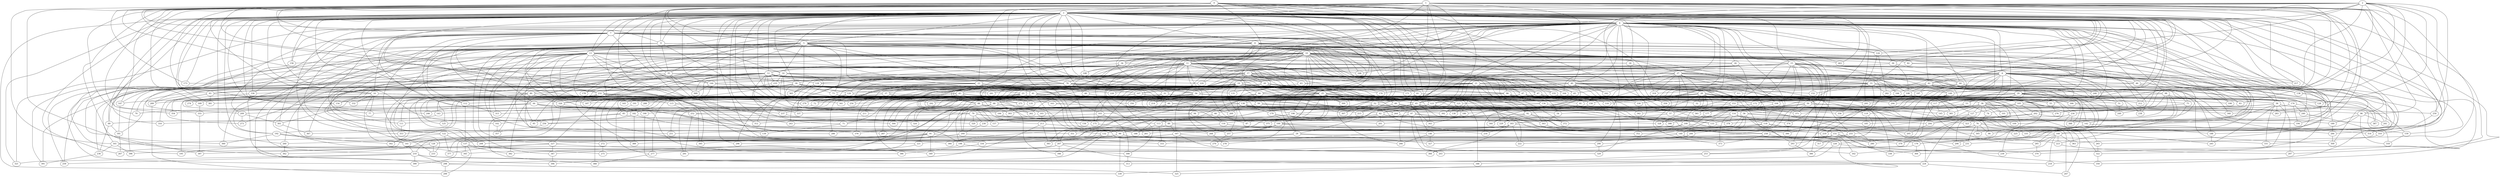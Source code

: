 strict graph "barabasi_albert_graph(400,3)" {
0;
1;
2;
3;
4;
5;
6;
7;
8;
9;
10;
11;
12;
13;
14;
15;
16;
17;
18;
19;
20;
21;
22;
23;
24;
25;
26;
27;
28;
29;
30;
31;
32;
33;
34;
35;
36;
37;
38;
39;
40;
41;
42;
43;
44;
45;
46;
47;
48;
49;
50;
51;
52;
53;
54;
55;
56;
57;
58;
59;
60;
61;
62;
63;
64;
65;
66;
67;
68;
69;
70;
71;
72;
73;
74;
75;
76;
77;
78;
79;
80;
81;
82;
83;
84;
85;
86;
87;
88;
89;
90;
91;
92;
93;
94;
95;
96;
97;
98;
99;
100;
101;
102;
103;
104;
105;
106;
107;
108;
109;
110;
111;
112;
113;
114;
115;
116;
117;
118;
119;
120;
121;
122;
123;
124;
125;
126;
127;
128;
129;
130;
131;
132;
133;
134;
135;
136;
137;
138;
139;
140;
141;
142;
143;
144;
145;
146;
147;
148;
149;
150;
151;
152;
153;
154;
155;
156;
157;
158;
159;
160;
161;
162;
163;
164;
165;
166;
167;
168;
169;
170;
171;
172;
173;
174;
175;
176;
177;
178;
179;
180;
181;
182;
183;
184;
185;
186;
187;
188;
189;
190;
191;
192;
193;
194;
195;
196;
197;
198;
199;
200;
201;
202;
203;
204;
205;
206;
207;
208;
209;
210;
211;
212;
213;
214;
215;
216;
217;
218;
219;
220;
221;
222;
223;
224;
225;
226;
227;
228;
229;
230;
231;
232;
233;
234;
235;
236;
237;
238;
239;
240;
241;
242;
243;
244;
245;
246;
247;
248;
249;
250;
251;
252;
253;
254;
255;
256;
257;
258;
259;
260;
261;
262;
263;
264;
265;
266;
267;
268;
269;
270;
271;
272;
273;
274;
275;
276;
277;
278;
279;
280;
281;
282;
283;
284;
285;
286;
287;
288;
289;
290;
291;
292;
293;
294;
295;
296;
297;
298;
299;
300;
301;
302;
303;
304;
305;
306;
307;
308;
309;
310;
311;
312;
313;
314;
315;
316;
317;
318;
319;
320;
321;
322;
323;
324;
325;
326;
327;
328;
329;
330;
331;
332;
333;
334;
335;
336;
337;
338;
339;
340;
341;
342;
343;
344;
345;
346;
347;
348;
349;
350;
351;
352;
353;
354;
355;
356;
357;
358;
359;
360;
361;
362;
363;
364;
365;
366;
367;
368;
369;
370;
371;
372;
373;
374;
375;
376;
377;
378;
379;
380;
381;
382;
383;
384;
385;
386;
387;
388;
389;
390;
391;
392;
393;
394;
395;
396;
397;
398;
399;
0 -- 384  [is_available=True, prob="0.756896324287"];
0 -- 161  [is_available=True, prob="0.73295733227"];
0 -- 197  [is_available=True, prob="0.182817078243"];
0 -- 3  [is_available=True, prob="0.2095041918"];
0 -- 4  [is_available=True, prob="0.0289943406317"];
0 -- 5  [is_available=True, prob="0.410682577076"];
0 -- 7  [is_available=True, prob="0.138591880098"];
0 -- 232  [is_available=True, prob="0.774029472765"];
0 -- 9  [is_available=True, prob="0.423199560643"];
0 -- 42  [is_available=True, prob="0.831046111208"];
0 -- 146  [is_available=True, prob="1.0"];
0 -- 14  [is_available=True, prob="1.0"];
0 -- 173  [is_available=True, prob="0.346592275897"];
0 -- 82  [is_available=True, prob="0.879529074391"];
0 -- 20  [is_available=True, prob="1.0"];
0 -- 52  [is_available=True, prob="0.371353911115"];
0 -- 319  [is_available=True, prob="0.756766428407"];
0 -- 61  [is_available=True, prob="0.562758481963"];
0 -- 286  [is_available=True, prob="0.734590918947"];
0 -- 63  [is_available=True, prob="0.442294771639"];
1 -- 258  [is_available=True, prob="0.880862930511"];
1 -- 3  [is_available=True, prob="0.2501489073"];
1 -- 388  [is_available=True, prob="1.0"];
1 -- 9  [is_available=True, prob="0.596079156576"];
1 -- 147  [is_available=True, prob="0.334329841616"];
1 -- 20  [is_available=True, prob="1.0"];
1 -- 22  [is_available=True, prob="0.294906369751"];
1 -- 23  [is_available=True, prob="0.0851284440494"];
1 -- 284  [is_available=True, prob="0.754144821539"];
1 -- 31  [is_available=True, prob="0.084430952531"];
1 -- 160  [is_available=True, prob="0.462743293185"];
1 -- 40  [is_available=True, prob="0.52578768585"];
1 -- 169  [is_available=True, prob="1.0"];
1 -- 43  [is_available=True, prob="0.328228336176"];
1 -- 45  [is_available=True, prob="0.77601208051"];
1 -- 265  [is_available=True, prob="0.945161755131"];
1 -- 360  [is_available=True, prob="0.860012721897"];
1 -- 70  [is_available=True, prob="0.736745078973"];
1 -- 209  [is_available=True, prob="0.878596947062"];
1 -- 83  [is_available=True, prob="0.565773511342"];
1 -- 212  [is_available=True, prob="0.348068371422"];
1 -- 215  [is_available=True, prob="0.725493140004"];
1 -- 217  [is_available=True, prob="0.892005434742"];
1 -- 96  [is_available=True, prob="1.0"];
1 -- 232  [is_available=True, prob="0.193759053278"];
1 -- 362  [is_available=True, prob="1.0"];
1 -- 168  [is_available=True, prob="0.930549484491"];
1 -- 376  [is_available=True, prob="0.544832243217"];
1 -- 340  [is_available=True, prob="0.308511231443"];
2 -- 32  [is_available=True, prob="0.83358885478"];
2 -- 128  [is_available=True, prob="0.0164685314842"];
2 -- 3  [is_available=True, prob="0.506173253112"];
2 -- 4  [is_available=True, prob="1.0"];
2 -- 294  [is_available=True, prob="0.908009516967"];
2 -- 105  [is_available=True, prob="1.0"];
2 -- 138  [is_available=True, prob="0.212584085593"];
2 -- 77  [is_available=True, prob="0.334487892336"];
2 -- 335  [is_available=True, prob="1.0"];
2 -- 16  [is_available=True, prob="0.146924431479"];
2 -- 344  [is_available=True, prob="0.763025827577"];
2 -- 196  [is_available=True, prob="0.867508442225"];
2 -- 250  [is_available=True, prob="0.0196287361075"];
2 -- 202  [is_available=True, prob="0.0511659031601"];
3 -- 282  [is_available=True, prob="0.881083009298"];
3 -- 4  [is_available=True, prob="0.426752670059"];
3 -- 5  [is_available=True, prob="0.834560657126"];
3 -- 6  [is_available=True, prob="0.360226595876"];
3 -- 7  [is_available=True, prob="1.0"];
3 -- 8  [is_available=True, prob="0.903167905105"];
3 -- 9  [is_available=True, prob="1.0"];
3 -- 267  [is_available=True, prob="0.624455228884"];
3 -- 12  [is_available=True, prob="1.0"];
3 -- 13  [is_available=True, prob="0.473625633544"];
3 -- 15  [is_available=True, prob="0.642881500991"];
3 -- 16  [is_available=True, prob="1.0"];
3 -- 18  [is_available=True, prob="0.778232419757"];
3 -- 148  [is_available=True, prob="1.0"];
3 -- 149  [is_available=True, prob="0.582316499741"];
3 -- 154  [is_available=True, prob="0.325765152564"];
3 -- 25  [is_available=True, prob="0.707365839564"];
3 -- 26  [is_available=True, prob="0.54978212216"];
3 -- 29  [is_available=True, prob="0.0947761735676"];
3 -- 30  [is_available=True, prob="0.36650048863"];
3 -- 260  [is_available=True, prob="1.0"];
3 -- 33  [is_available=True, prob="0.367559955126"];
3 -- 35  [is_available=True, prob="0.714742896179"];
3 -- 39  [is_available=True, prob="0.342798727958"];
3 -- 296  [is_available=True, prob="0.880453769149"];
3 -- 297  [is_available=True, prob="0.602343475794"];
3 -- 171  [is_available=True, prob="0.382461717884"];
3 -- 172  [is_available=True, prob="0.592835064479"];
3 -- 173  [is_available=True, prob="0.121440648569"];
3 -- 307  [is_available=True, prob="0.406981840532"];
3 -- 48  [is_available=True, prob="0.791492441284"];
3 -- 49  [is_available=True, prob="0.500260636216"];
3 -- 243  [is_available=True, prob="0.156484144698"];
3 -- 158  [is_available=True, prob="1.0"];
3 -- 310  [is_available=True, prob="0.923144720502"];
3 -- 250  [is_available=True, prob="0.514268663317"];
3 -- 56  [is_available=True, prob="0.914052711402"];
3 -- 186  [is_available=True, prob="0.539473185803"];
3 -- 188  [is_available=True, prob="0.884877272666"];
3 -- 61  [is_available=True, prob="0.710559116651"];
3 -- 190  [is_available=True, prob="0.604275271312"];
3 -- 192  [is_available=True, prob="0.41648829303"];
3 -- 65  [is_available=True, prob="1.0"];
3 -- 194  [is_available=True, prob="1.0"];
3 -- 395  [is_available=True, prob="0.51792466868"];
3 -- 69  [is_available=True, prob="0.964201045996"];
3 -- 339  [is_available=True, prob="1.0"];
3 -- 225  [is_available=True, prob="0.499078130544"];
3 -- 74  [is_available=True, prob="0.194515030099"];
3 -- 332  [is_available=True, prob="0.845138665701"];
3 -- 78  [is_available=True, prob="0.959593222015"];
3 -- 80  [is_available=True, prob="0.924512132171"];
3 -- 248  [is_available=True, prob="0.776100627288"];
3 -- 211  [is_available=True, prob="1.0"];
3 -- 334  [is_available=True, prob="0.278526150934"];
3 -- 217  [is_available=True, prob="0.370972350046"];
3 -- 218  [is_available=True, prob="0.626965925257"];
3 -- 93  [is_available=True, prob="0.0647829514717"];
3 -- 263  [is_available=True, prob="0.318246767248"];
3 -- 144  [is_available=True, prob="0.564316710362"];
3 -- 354  [is_available=True, prob="0.595669882458"];
3 -- 99  [is_available=True, prob="0.92042196638"];
3 -- 358  [is_available=True, prob="1.0"];
3 -- 102  [is_available=True, prob="0.416364041918"];
3 -- 321  [is_available=True, prob="0.150107575629"];
3 -- 316  [is_available=True, prob="0.572719160129"];
3 -- 359  [is_available=True, prob="0.304637247063"];
3 -- 336  [is_available=True, prob="1.0"];
3 -- 241  [is_available=True, prob="1.0"];
3 -- 115  [is_available=True, prob="0.582602942329"];
3 -- 254  [is_available=True, prob="1.0"];
3 -- 120  [is_available=True, prob="0.614613346764"];
3 -- 136  [is_available=True, prob="0.210672271295"];
3 -- 124  [is_available=True, prob="0.0453762604036"];
3 -- 381  [is_available=True, prob="0.642278843023"];
3 -- 202  [is_available=True, prob="0.443803939212"];
3 -- 341  [is_available=True, prob="1.0"];
4 -- 342  [is_available=True, prob="0.805677678486"];
4 -- 5  [is_available=True, prob="0.525357372195"];
4 -- 6  [is_available=True, prob="0.105835559632"];
4 -- 7  [is_available=True, prob="0.32811960982"];
4 -- 8  [is_available=True, prob="0.304453401732"];
4 -- 10  [is_available=True, prob="0.304972232792"];
4 -- 11  [is_available=True, prob="1.0"];
4 -- 15  [is_available=True, prob="0.206122572139"];
4 -- 22  [is_available=True, prob="0.971158319741"];
4 -- 24  [is_available=True, prob="1.0"];
4 -- 27  [is_available=True, prob="0.407009505389"];
4 -- 28  [is_available=True, prob="0.092652487329"];
4 -- 29  [is_available=True, prob="0.989914850028"];
4 -- 30  [is_available=True, prob="1.0"];
4 -- 31  [is_available=True, prob="0.395162996325"];
4 -- 34  [is_available=True, prob="0.352243804247"];
4 -- 35  [is_available=True, prob="1.0"];
4 -- 36  [is_available=True, prob="0.0422554909871"];
4 -- 40  [is_available=True, prob="0.634312841936"];
4 -- 42  [is_available=True, prob="0.698566325518"];
4 -- 263  [is_available=True, prob="1.0"];
4 -- 300  [is_available=True, prob="0.588978245068"];
4 -- 46  [is_available=True, prob="0.248680806142"];
4 -- 261  [is_available=True, prob="1.0"];
4 -- 52  [is_available=True, prob="1.0"];
4 -- 158  [is_available=True, prob="0.327155585017"];
4 -- 182  [is_available=True, prob="0.479997473613"];
4 -- 55  [is_available=True, prob="0.350448440511"];
4 -- 283  [is_available=True, prob="0.180313285912"];
4 -- 159  [is_available=True, prob="0.116882430707"];
4 -- 64  [is_available=True, prob="1.0"];
4 -- 193  [is_available=True, prob="0.441106459049"];
4 -- 66  [is_available=True, prob="1.0"];
4 -- 323  [is_available=True, prob="1.0"];
4 -- 326  [is_available=True, prob="1.0"];
4 -- 200  [is_available=True, prob="0.0138782574985"];
4 -- 330  [is_available=True, prob="0.381803717051"];
4 -- 183  [is_available=True, prob="0.350814068528"];
4 -- 76  [is_available=True, prob="0.517084079846"];
4 -- 78  [is_available=True, prob="0.518321416095"];
4 -- 214  [is_available=True, prob="0.470421869171"];
4 -- 89  [is_available=True, prob="0.429458659351"];
4 -- 353  [is_available=True, prob="0.585405069218"];
4 -- 98  [is_available=True, prob="0.831411023867"];
4 -- 379  [is_available=True, prob="1.0"];
4 -- 321  [is_available=True, prob="0.316169996605"];
4 -- 252  [is_available=True, prob="0.986522874867"];
4 -- 239  [is_available=True, prob="0.838878551637"];
4 -- 370  [is_available=True, prob="0.335659074932"];
4 -- 117  [is_available=True, prob="0.709857737392"];
4 -- 119  [is_available=True, prob="0.949711678846"];
4 -- 123  [is_available=True, prob="0.806479117259"];
4 -- 124  [is_available=True, prob="1.0"];
5 -- 256  [is_available=True, prob="0.537671661991"];
5 -- 6  [is_available=True, prob="1.0"];
5 -- 391  [is_available=True, prob="0.192889269149"];
5 -- 139  [is_available=True, prob="0.29321175969"];
5 -- 13  [is_available=True, prob="1.0"];
5 -- 14  [is_available=True, prob="0.722661567338"];
5 -- 26  [is_available=True, prob="0.589052137206"];
5 -- 285  [is_available=True, prob="1.0"];
5 -- 287  [is_available=True, prob="0.520821131449"];
5 -- 164  [is_available=True, prob="0.755832097092"];
5 -- 40  [is_available=True, prob="0.478593093484"];
5 -- 41  [is_available=True, prob="0.0339649125341"];
5 -- 170  [is_available=True, prob="0.205469895594"];
5 -- 178  [is_available=True, prob="1.0"];
5 -- 309  [is_available=True, prob="0.702260843162"];
5 -- 187  [is_available=True, prob="0.17912443634"];
5 -- 60  [is_available=True, prob="1.0"];
5 -- 195  [is_available=True, prob="0.819564180064"];
5 -- 73  [is_available=True, prob="0.576177663128"];
5 -- 141  [is_available=True, prob="1.0"];
5 -- 208  [is_available=True, prob="0.404034182616"];
5 -- 210  [is_available=True, prob="0.910201181069"];
5 -- 355  [is_available=True, prob="0.0666547918601"];
5 -- 87  [is_available=True, prob="0.560592359177"];
5 -- 36  [is_available=True, prob="0.482399769486"];
5 -- 347  [is_available=True, prob="1.0"];
5 -- 227  [is_available=True, prob="0.643284340733"];
5 -- 103  [is_available=True, prob="0.396690902603"];
5 -- 232  [is_available=True, prob="0.676122613564"];
5 -- 106  [is_available=True, prob="0.138627194224"];
5 -- 365  [is_available=True, prob="0.545512361644"];
5 -- 240  [is_available=True, prob="1.0"];
5 -- 374  [is_available=True, prob="0.923963667242"];
5 -- 122  [is_available=True, prob="0.208351569008"];
5 -- 124  [is_available=True, prob="0.590486085856"];
5 -- 298  [is_available=True, prob="0.126151410638"];
6 -- 387  [is_available=True, prob="0.807096054704"];
6 -- 21  [is_available=True, prob="0.695439246442"];
6 -- 153  [is_available=True, prob="1.0"];
6 -- 38  [is_available=True, prob="1.0"];
6 -- 42  [is_available=True, prob="0.247358907419"];
6 -- 45  [is_available=True, prob="0.641885040255"];
6 -- 306  [is_available=True, prob="1.0"];
6 -- 53  [is_available=True, prob="0.0150520028426"];
6 -- 314  [is_available=True, prob="0.620318108155"];
6 -- 62  [is_available=True, prob="1.0"];
6 -- 65  [is_available=True, prob="0.572821534003"];
6 -- 66  [is_available=True, prob="0.866706046578"];
6 -- 81  [is_available=True, prob="0.233430249343"];
6 -- 83  [is_available=True, prob="1.0"];
6 -- 217  [is_available=True, prob="0.893614674467"];
6 -- 350  [is_available=True, prob="0.483364232001"];
6 -- 101  [is_available=True, prob="1.0"];
6 -- 103  [is_available=True, prob="0.995784666555"];
6 -- 104  [is_available=True, prob="1.0"];
6 -- 105  [is_available=True, prob="0.516106825534"];
6 -- 106  [is_available=True, prob="1.0"];
6 -- 110  [is_available=True, prob="1.0"];
6 -- 371  [is_available=True, prob="0.942650753522"];
6 -- 248  [is_available=True, prob="1.0"];
7 -- 8  [is_available=True, prob="0.0888559542942"];
7 -- 13  [is_available=True, prob="0.843736046773"];
7 -- 16  [is_available=True, prob="0.848275003401"];
7 -- 275  [is_available=True, prob="0.99550346791"];
7 -- 24  [is_available=True, prob="0.137693274296"];
7 -- 155  [is_available=True, prob="0.846787945986"];
7 -- 163  [is_available=True, prob="0.188507778503"];
7 -- 43  [is_available=True, prob="1.0"];
7 -- 44  [is_available=True, prob="1.0"];
7 -- 301  [is_available=True, prob="0.918529971022"];
7 -- 53  [is_available=True, prob="1.0"];
7 -- 312  [is_available=True, prob="0.279445262143"];
7 -- 269  [is_available=True, prob="0.642944802673"];
7 -- 336  [is_available=True, prob="1.0"];
7 -- 86  [is_available=True, prob="1.0"];
7 -- 112  [is_available=True, prob="0.413796816797"];
7 -- 242  [is_available=True, prob="1.0"];
7 -- 246  [is_available=True, prob="0.730737579657"];
7 -- 397  [is_available=True, prob="0.383928238929"];
7 -- 122  [is_available=True, prob="0.184221175053"];
8 -- 96  [is_available=True, prob="0.360307934754"];
8 -- 34  [is_available=True, prob="0.831749217674"];
8 -- 102  [is_available=True, prob="0.839849398817"];
8 -- 168  [is_available=True, prob="0.145770001762"];
8 -- 329  [is_available=True, prob="0.553409742156"];
8 -- 10  [is_available=True, prob="0.519517997808"];
8 -- 11  [is_available=True, prob="0.0348280134197"];
8 -- 399  [is_available=True, prob="0.426066030394"];
8 -- 360  [is_available=True, prob="0.884058253895"];
8 -- 51  [is_available=True, prob="1.0"];
8 -- 345  [is_available=True, prob="1.0"];
8 -- 132  [is_available=True, prob="0.68291061609"];
8 -- 27  [is_available=True, prob="1.0"];
9 -- 10  [is_available=True, prob="1.0"];
9 -- 44  [is_available=True, prob="0.974441651023"];
9 -- 112  [is_available=True, prob="0.698230605088"];
9 -- 35  [is_available=True, prob="0.208196723643"];
9 -- 380  [is_available=True, prob="0.797292571246"];
9 -- 157  [is_available=True, prob="0.000864736295548"];
10 -- 263  [is_available=True, prob="0.261061768837"];
10 -- 138  [is_available=True, prob="0.369297255843"];
10 -- 11  [is_available=True, prob="1.0"];
10 -- 12  [is_available=True, prob="0.261227872574"];
10 -- 271  [is_available=True, prob="0.236127201162"];
10 -- 17  [is_available=True, prob="0.262428443046"];
10 -- 18  [is_available=True, prob="0.367264849579"];
10 -- 281  [is_available=True, prob="0.930025317744"];
10 -- 24  [is_available=True, prob="0.132573972641"];
10 -- 260  [is_available=True, prob="1.0"];
10 -- 26  [is_available=True, prob="0.163597385066"];
10 -- 155  [is_available=True, prob="0.774480623795"];
10 -- 30  [is_available=True, prob="1.0"];
10 -- 34  [is_available=True, prob="0.701244523022"];
10 -- 39  [is_available=True, prob="1.0"];
10 -- 50  [is_available=True, prob="0.149017504893"];
10 -- 179  [is_available=True, prob="1.0"];
10 -- 67  [is_available=True, prob="0.706643179567"];
10 -- 197  [is_available=True, prob="0.507418181729"];
10 -- 80  [is_available=True, prob="1.0"];
10 -- 82  [is_available=True, prob="0.892644763807"];
10 -- 84  [is_available=True, prob="1.0"];
10 -- 342  [is_available=True, prob="0.248230203225"];
10 -- 220  [is_available=True, prob="0.868754058262"];
10 -- 95  [is_available=True, prob="0.626144888543"];
10 -- 357  [is_available=True, prob="1.0"];
10 -- 231  [is_available=True, prob="0.623936752986"];
10 -- 104  [is_available=True, prob="0.349421877344"];
10 -- 365  [is_available=True, prob="1.0"];
10 -- 367  [is_available=True, prob="0.28924485612"];
10 -- 368  [is_available=True, prob="1.0"];
10 -- 253  [is_available=True, prob="0.946992117456"];
11 -- 257  [is_available=True, prob="0.205541216162"];
11 -- 259  [is_available=True, prob="0.24517715014"];
11 -- 134  [is_available=True, prob="0.445637230452"];
11 -- 12  [is_available=True, prob="0.956137859756"];
11 -- 17  [is_available=True, prob="0.0299752566729"];
11 -- 147  [is_available=True, prob="0.299533503871"];
11 -- 148  [is_available=True, prob="0.777043708461"];
11 -- 21  [is_available=True, prob="0.501351896383"];
11 -- 23  [is_available=True, prob="1.0"];
11 -- 47  [is_available=True, prob="1.0"];
11 -- 28  [is_available=True, prob="0.903120298626"];
11 -- 157  [is_available=True, prob="0.926524666371"];
11 -- 161  [is_available=True, prob="0.06367372597"];
11 -- 262  [is_available=True, prob="0.099600537889"];
11 -- 295  [is_available=True, prob="1.0"];
11 -- 168  [is_available=True, prob="1.0"];
11 -- 175  [is_available=True, prob="0.581162908315"];
11 -- 63  [is_available=True, prob="0.884454092803"];
11 -- 67  [is_available=True, prob="0.939038755015"];
11 -- 68  [is_available=True, prob="0.558317321984"];
11 -- 289  [is_available=True, prob="0.794683761479"];
11 -- 228  [is_available=True, prob="1.0"];
11 -- 219  [is_available=True, prob="1.0"];
11 -- 100  [is_available=True, prob="0.45596958046"];
11 -- 273  [is_available=True, prob="0.354279927043"];
11 -- 108  [is_available=True, prob="0.84068825952"];
11 -- 296  [is_available=True, prob="0.159015110546"];
11 -- 372  [is_available=True, prob="0.069982187456"];
11 -- 121  [is_available=True, prob="0.026206025302"];
11 -- 382  [is_available=True, prob="0.637187740118"];
12 -- 129  [is_available=True, prob="0.240063115548"];
12 -- 389  [is_available=True, prob="1.0"];
12 -- 135  [is_available=True, prob="0.252732120001"];
12 -- 143  [is_available=True, prob="1.0"];
12 -- 22  [is_available=True, prob="0.363555990754"];
12 -- 235  [is_available=True, prob="1.0"];
12 -- 49  [is_available=True, prob="0.504274886304"];
12 -- 307  [is_available=True, prob="1.0"];
12 -- 183  [is_available=True, prob="1.0"];
12 -- 187  [is_available=True, prob="0.630020378841"];
12 -- 71  [is_available=True, prob="0.942543934275"];
12 -- 80  [is_available=True, prob="0.537008647045"];
12 -- 215  [is_available=True, prob="0.0348791588692"];
12 -- 220  [is_available=True, prob="0.799095223393"];
12 -- 356  [is_available=True, prob="0.679860942796"];
12 -- 357  [is_available=True, prob="0.818150330643"];
12 -- 233  [is_available=True, prob="1.0"];
12 -- 363  [is_available=True, prob="0.504591884867"];
12 -- 236  [is_available=True, prob="0.299199207786"];
12 -- 369  [is_available=True, prob="0.619463827058"];
13 -- 14  [is_available=True, prob="0.764754138072"];
13 -- 15  [is_available=True, prob="1.0"];
13 -- 144  [is_available=True, prob="1.0"];
13 -- 18  [is_available=True, prob="0.465128617006"];
13 -- 259  [is_available=True, prob="0.953312049574"];
13 -- 150  [is_available=True, prob="0.0673111784292"];
13 -- 27  [is_available=True, prob="1.0"];
13 -- 158  [is_available=True, prob="0.643359050027"];
13 -- 288  [is_available=True, prob="0.394575791508"];
13 -- 37  [is_available=True, prob="0.483259889611"];
13 -- 315  [is_available=True, prob="0.632178796649"];
13 -- 191  [is_available=True, prob="0.53141500532"];
13 -- 192  [is_available=True, prob="0.975284699225"];
13 -- 19  [is_available=True, prob="0.414488446376"];
13 -- 337  [is_available=True, prob="0.793644345996"];
13 -- 82  [is_available=True, prob="1.0"];
13 -- 91  [is_available=True, prob="1.0"];
13 -- 95  [is_available=True, prob="0.932122834522"];
13 -- 233  [is_available=True, prob="1.0"];
13 -- 111  [is_available=True, prob="0.569920757609"];
13 -- 115  [is_available=True, prob="0.277517821425"];
14 -- 33  [is_available=True, prob="0.162510012754"];
14 -- 235  [is_available=True, prob="0.377925861644"];
14 -- 68  [is_available=True, prob="0.943043265131"];
14 -- 393  [is_available=True, prob="1.0"];
14 -- 107  [is_available=True, prob="1.0"];
14 -- 173  [is_available=True, prob="0.832983882738"];
14 -- 51  [is_available=True, prob="0.463632087542"];
14 -- 279  [is_available=True, prob="1.0"];
14 -- 125  [is_available=True, prob="0.0266522797095"];
15 -- 129  [is_available=True, prob="0.359498857708"];
15 -- 268  [is_available=True, prob="0.819598002498"];
15 -- 17  [is_available=True, prob="0.504994473481"];
15 -- 19  [is_available=True, prob="1.0"];
15 -- 276  [is_available=True, prob="0.158998189266"];
15 -- 152  [is_available=True, prob="0.485602409717"];
15 -- 166  [is_available=True, prob="0.345634476415"];
15 -- 46  [is_available=True, prob="0.892735533149"];
15 -- 50  [is_available=True, prob="0.51078851872"];
15 -- 57  [is_available=True, prob="0.793009267042"];
15 -- 317  [is_available=True, prob="1.0"];
15 -- 64  [is_available=True, prob="0.833584795693"];
15 -- 327  [is_available=True, prob="1.0"];
15 -- 212  [is_available=True, prob="0.191632840738"];
15 -- 88  [is_available=True, prob="1.0"];
15 -- 90  [is_available=True, prob="0.423393471634"];
15 -- 93  [is_available=True, prob="1.0"];
15 -- 361  [is_available=True, prob="0.845867671759"];
15 -- 120  [is_available=True, prob="0.233611157814"];
15 -- 121  [is_available=True, prob="0.559534971823"];
16 -- 195  [is_available=True, prob="1.0"];
16 -- 136  [is_available=True, prob="0.412640599717"];
16 -- 258  [is_available=True, prob="0.689933763967"];
16 -- 332  [is_available=True, prob="0.0103190014284"];
16 -- 141  [is_available=True, prob="1.0"];
16 -- 77  [is_available=True, prob="1.0"];
16 -- 163  [is_available=True, prob="0.860045652107"];
17 -- 129  [is_available=True, prob="1.0"];
17 -- 213  [is_available=True, prob="0.995966473127"];
17 -- 131  [is_available=True, prob="0.444896765622"];
17 -- 243  [is_available=True, prob="1.0"];
17 -- 166  [is_available=True, prob="0.114140243207"];
17 -- 227  [is_available=True, prob="0.217210943673"];
17 -- 72  [is_available=True, prob="1.0"];
17 -- 19  [is_available=True, prob="1.0"];
17 -- 20  [is_available=True, prob="0.795300984785"];
17 -- 21  [is_available=True, prob="1.0"];
17 -- 150  [is_available=True, prob="0.927201504803"];
17 -- 235  [is_available=True, prob="0.315639653741"];
17 -- 47  [is_available=True, prob="0.975645664297"];
17 -- 92  [is_available=True, prob="0.979490755466"];
17 -- 63  [is_available=True, prob="1.0"];
18 -- 114  [is_available=True, prob="0.284752657068"];
18 -- 359  [is_available=True, prob="0.55318937672"];
19 -- 257  [is_available=True, prob="0.753420628332"];
19 -- 131  [is_available=True, prob="0.431065428657"];
19 -- 25  [is_available=True, prob="0.0455324224418"];
19 -- 288  [is_available=True, prob="0.932780937876"];
19 -- 289  [is_available=True, prob="1.0"];
19 -- 170  [is_available=True, prob="0.931618984042"];
19 -- 47  [is_available=True, prob="0.0659064524576"];
19 -- 48  [is_available=True, prob="0.539750479507"];
19 -- 179  [is_available=True, prob="0.00871244129786"];
19 -- 88  [is_available=True, prob="0.404984327731"];
19 -- 58  [is_available=True, prob="0.909787327247"];
19 -- 65  [is_available=True, prob="1.0"];
19 -- 67  [is_available=True, prob="0.883763149161"];
19 -- 269  [is_available=True, prob="0.0496508303893"];
19 -- 376  [is_available=True, prob="0.681944719686"];
19 -- 84  [is_available=True, prob="1.0"];
19 -- 85  [is_available=True, prob="0.79447501387"];
19 -- 344  [is_available=True, prob="0.134411667769"];
19 -- 107  [is_available=True, prob="0.148969921958"];
19 -- 120  [is_available=True, prob="0.186546225567"];
19 -- 383  [is_available=True, prob="0.395335653291"];
20 -- 182  [is_available=True, prob="0.143634992913"];
20 -- 341  [is_available=True, prob="0.514343115578"];
20 -- 317  [is_available=True, prob="0.0284333386338"];
20 -- 43  [is_available=True, prob="0.103984014197"];
20 -- 300  [is_available=True, prob="0.797546980112"];
20 -- 189  [is_available=True, prob="0.947080154078"];
20 -- 114  [is_available=True, prob="1.0"];
20 -- 181  [is_available=True, prob="0.0330153869431"];
20 -- 118  [is_available=True, prob="0.0996677295942"];
20 -- 23  [is_available=True, prob="0.573147581603"];
20 -- 25  [is_available=True, prob="0.603426715338"];
20 -- 29  [is_available=True, prob="0.647962043147"];
20 -- 286  [is_available=True, prob="0.975891950147"];
20 -- 31  [is_available=True, prob="0.836512987133"];
21 -- 130  [is_available=True, prob="0.531683501246"];
21 -- 171  [is_available=True, prob="1.0"];
21 -- 100  [is_available=True, prob="0.863805672055"];
21 -- 37  [is_available=True, prob="0.916179061959"];
21 -- 72  [is_available=True, prob="0.62656052901"];
21 -- 110  [is_available=True, prob="0.18816567755"];
21 -- 303  [is_available=True, prob="0.721684108537"];
21 -- 164  [is_available=True, prob="1.0"];
21 -- 293  [is_available=True, prob="0.859272369742"];
21 -- 229  [is_available=True, prob="0.876459092336"];
22 -- 37  [is_available=True, prob="0.411242729019"];
22 -- 97  [is_available=True, prob="0.685259641819"];
22 -- 41  [is_available=True, prob="0.605561980667"];
22 -- 48  [is_available=True, prob="0.195249305391"];
22 -- 337  [is_available=True, prob="1.0"];
22 -- 178  [is_available=True, prob="0.321715491219"];
22 -- 59  [is_available=True, prob="0.383577454831"];
22 -- 254  [is_available=True, prob="0.369201984839"];
23 -- 38  [is_available=True, prob="0.142702582337"];
23 -- 71  [is_available=True, prob="0.479516292495"];
23 -- 184  [is_available=True, prob="0.0414172313805"];
23 -- 252  [is_available=True, prob="0.173110649582"];
23 -- 206  [is_available=True, prob="0.332351054295"];
23 -- 81  [is_available=True, prob="0.726592227202"];
23 -- 117  [is_available=True, prob="0.838545966038"];
23 -- 182  [is_available=True, prob="1.0"];
23 -- 88  [is_available=True, prob="0.273716439308"];
23 -- 59  [is_available=True, prob="0.134807672304"];
23 -- 135  [is_available=True, prob="0.834697039791"];
23 -- 125  [is_available=True, prob="1.0"];
24 -- 327  [is_available=True, prob="0.853760772122"];
24 -- 137  [is_available=True, prob="0.556705388084"];
24 -- 331  [is_available=True, prob="1.0"];
24 -- 333  [is_available=True, prob="0.675807145161"];
25 -- 384  [is_available=True, prob="1.0"];
25 -- 283  [is_available=True, prob="0.348285012807"];
25 -- 167  [is_available=True, prob="0.469274292315"];
25 -- 72  [is_available=True, prob="0.119802804828"];
25 -- 275  [is_available=True, prob="1.0"];
25 -- 266  [is_available=True, prob="0.895169518942"];
25 -- 87  [is_available=True, prob="1.0"];
25 -- 300  [is_available=True, prob="0.238745990514"];
25 -- 174  [is_available=True, prob="0.654751037137"];
25 -- 113  [is_available=True, prob="0.850138846333"];
25 -- 52  [is_available=True, prob="0.100889164831"];
25 -- 55  [is_available=True, prob="1.0"];
25 -- 153  [is_available=True, prob="0.896050594211"];
25 -- 123  [is_available=True, prob="0.120482939373"];
25 -- 200  [is_available=True, prob="0.263140720468"];
25 -- 330  [is_available=True, prob="0.015220317515"];
25 -- 199  [is_available=True, prob="0.742933953123"];
25 -- 351  [is_available=True, prob="1.0"];
26 -- 149  [is_available=True, prob="0.826142229149"];
26 -- 153  [is_available=True, prob="1.0"];
26 -- 220  [is_available=True, prob="0.930392445296"];
27 -- 64  [is_available=True, prob="0.173675510335"];
27 -- 33  [is_available=True, prob="0.419266317211"];
27 -- 130  [is_available=True, prob="1.0"];
27 -- 73  [is_available=True, prob="1.0"];
27 -- 46  [is_available=True, prob="0.138034103626"];
27 -- 144  [is_available=True, prob="0.0583539746527"];
27 -- 241  [is_available=True, prob="1.0"];
27 -- 242  [is_available=True, prob="0.754888416703"];
27 -- 373  [is_available=True, prob="0.00865943671481"];
27 -- 380  [is_available=True, prob="0.0614132966421"];
27 -- 57  [is_available=True, prob="0.435873794847"];
27 -- 319  [is_available=True, prob="0.127678195319"];
27 -- 28  [is_available=True, prob="1.0"];
27 -- 221  [is_available=True, prob="1.0"];
27 -- 126  [is_available=True, prob="1.0"];
27 -- 255  [is_available=True, prob="0.90846658103"];
28 -- 32  [is_available=True, prob="1.0"];
28 -- 323  [is_available=True, prob="1.0"];
28 -- 293  [is_available=True, prob="0.998258861685"];
28 -- 113  [is_available=True, prob="0.954864746769"];
28 -- 328  [is_available=True, prob="0.460774662306"];
28 -- 169  [is_available=True, prob="0.910127260405"];
28 -- 361  [is_available=True, prob="0.232839238307"];
28 -- 174  [is_available=True, prob="0.0802164616961"];
28 -- 81  [is_available=True, prob="0.505126940151"];
28 -- 50  [is_available=True, prob="1.0"];
28 -- 355  [is_available=True, prob="0.760705186773"];
28 -- 302  [is_available=True, prob="1.0"];
28 -- 55  [is_available=True, prob="0.219577366848"];
28 -- 324  [is_available=True, prob="1.0"];
28 -- 60  [is_available=True, prob="1.0"];
28 -- 199  [is_available=True, prob="0.317604121413"];
28 -- 127  [is_available=True, prob="0.479342646293"];
29 -- 193  [is_available=True, prob="0.446197966415"];
29 -- 38  [is_available=True, prob="0.15363242112"];
29 -- 295  [is_available=True, prob="1.0"];
29 -- 106  [is_available=True, prob="0.454446005731"];
29 -- 44  [is_available=True, prob="0.693818601059"];
29 -- 109  [is_available=True, prob="0.648710848246"];
29 -- 142  [is_available=True, prob="1.0"];
29 -- 112  [is_available=True, prob="0.72257799729"];
29 -- 180  [is_available=True, prob="0.09422683266"];
29 -- 53  [is_available=True, prob="0.586018594214"];
29 -- 385  [is_available=True, prob="0.0681028789987"];
29 -- 249  [is_available=True, prob="1.0"];
29 -- 36  [is_available=True, prob="1.0"];
29 -- 123  [is_available=True, prob="0.55972775813"];
29 -- 221  [is_available=True, prob="0.760640102586"];
29 -- 159  [is_available=True, prob="0.318765709938"];
30 -- 164  [is_available=True, prob="0.283123084067"];
30 -- 108  [is_available=True, prob="0.807233141758"];
30 -- 117  [is_available=True, prob="0.283061799483"];
31 -- 32  [is_available=True, prob="1.0"];
31 -- 165  [is_available=True, prob="0.991821419426"];
31 -- 214  [is_available=True, prob="0.255138559112"];
31 -- 356  [is_available=True, prob="0.187365993847"];
33 -- 301  [is_available=True, prob="0.856063468739"];
33 -- 349  [is_available=True, prob="0.306855307045"];
33 -- 149  [is_available=True, prob="0.570835820905"];
33 -- 152  [is_available=True, prob="0.367258019906"];
33 -- 282  [is_available=True, prob="0.194312393791"];
33 -- 188  [is_available=True, prob="0.754760823505"];
33 -- 253  [is_available=True, prob="0.980943876616"];
33 -- 319  [is_available=True, prob="0.585619044907"];
34 -- 148  [is_available=True, prob="0.715366094675"];
34 -- 312  [is_available=True, prob="0.217735531591"];
34 -- 89  [is_available=True, prob="1.0"];
34 -- 92  [is_available=True, prob="0.172945215973"];
35 -- 98  [is_available=True, prob="0.64531724024"];
35 -- 69  [is_available=True, prob="0.00423789546453"];
35 -- 39  [is_available=True, prob="1.0"];
35 -- 274  [is_available=True, prob="0.521530513996"];
35 -- 78  [is_available=True, prob="0.849651631728"];
35 -- 79  [is_available=True, prob="0.165449643338"];
35 -- 369  [is_available=True, prob="0.470857791838"];
35 -- 178  [is_available=True, prob="0.262990569257"];
36 -- 354  [is_available=True, prob="0.907149330598"];
36 -- 297  [is_available=True, prob="0.816103229931"];
36 -- 331  [is_available=True, prob="1.0"];
36 -- 140  [is_available=True, prob="0.282531762515"];
36 -- 79  [is_available=True, prob="0.225139420456"];
36 -- 378  [is_available=True, prob="0.254501942321"];
36 -- 245  [is_available=True, prob="1.0"];
36 -- 250  [is_available=True, prob="0.519109710502"];
36 -- 283  [is_available=True, prob="0.268620526538"];
37 -- 289  [is_available=True, prob="0.33699611728"];
37 -- 292  [is_available=True, prob="0.366077800197"];
37 -- 59  [is_available=True, prob="0.219375186572"];
38 -- 96  [is_available=True, prob="1.0"];
38 -- 101  [is_available=True, prob="0.707711371285"];
38 -- 74  [is_available=True, prob="0.0697445188526"];
38 -- 375  [is_available=True, prob="0.738076841451"];
38 -- 204  [is_available=True, prob="0.0165784348827"];
38 -- 109  [is_available=True, prob="0.646579932771"];
38 -- 210  [is_available=True, prob="1.0"];
38 -- 276  [is_available=True, prob="0.85424830694"];
38 -- 185  [is_available=True, prob="0.0335042218944"];
38 -- 58  [is_available=True, prob="0.463400627243"];
38 -- 92  [is_available=True, prob="0.762575352332"];
38 -- 62  [is_available=True, prob="0.909789339549"];
38 -- 127  [is_available=True, prob="0.56419117604"];
39 -- 228  [is_available=True, prob="0.401049134364"];
39 -- 326  [is_available=True, prob="0.501278093574"];
39 -- 70  [is_available=True, prob="0.423086607232"];
39 -- 391  [is_available=True, prob="0.17438579237"];
39 -- 73  [is_available=True, prob="0.303575203947"];
39 -- 371  [is_available=True, prob="0.452382586498"];
39 -- 396  [is_available=True, prob="1.0"];
39 -- 93  [is_available=True, prob="0.183298064227"];
39 -- 336  [is_available=True, prob="0.61069124334"];
39 -- 184  [is_available=True, prob="1.0"];
39 -- 311  [is_available=True, prob="0.335590920656"];
39 -- 56  [is_available=True, prob="0.738066143922"];
39 -- 281  [is_available=True, prob="0.859663712572"];
39 -- 154  [is_available=True, prob="1.0"];
39 -- 155  [is_available=True, prob="0.167913569378"];
39 -- 61  [is_available=True, prob="1.0"];
40 -- 386  [is_available=True, prob="1.0"];
40 -- 392  [is_available=True, prob="0.758767404901"];
40 -- 388  [is_available=True, prob="0.269879386091"];
40 -- 271  [is_available=True, prob="1.0"];
40 -- 152  [is_available=True, prob="0.361466641665"];
40 -- 281  [is_available=True, prob="0.679856495366"];
40 -- 41  [is_available=True, prob="0.426923172543"];
40 -- 170  [is_available=True, prob="0.43495045412"];
40 -- 311  [is_available=True, prob="0.0847537048574"];
40 -- 58  [is_available=True, prob="0.533389844417"];
40 -- 191  [is_available=True, prob="0.948835996359"];
40 -- 330  [is_available=True, prob="1.0"];
40 -- 75  [is_available=True, prob="0.18991006498"];
40 -- 335  [is_available=True, prob="0.0881849083414"];
40 -- 211  [is_available=True, prob="0.881806459489"];
40 -- 94  [is_available=True, prob="0.925002539704"];
40 -- 225  [is_available=True, prob="0.00068129150343"];
40 -- 107  [is_available=True, prob="1.0"];
40 -- 242  [is_available=True, prob="1.0"];
40 -- 118  [is_available=True, prob="0.498845615565"];
40 -- 119  [is_available=True, prob="1.0"];
41 -- 322  [is_available=True, prob="1.0"];
41 -- 99  [is_available=True, prob="0.074405468925"];
41 -- 198  [is_available=True, prob="0.552688916173"];
41 -- 207  [is_available=True, prob="0.107131785906"];
41 -- 304  [is_available=True, prob="1.0"];
41 -- 51  [is_available=True, prob="0.813321544174"];
41 -- 341  [is_available=True, prob="0.531301063888"];
41 -- 60  [is_available=True, prob="1.0"];
41 -- 287  [is_available=True, prob="1.0"];
42 -- 98  [is_available=True, prob="0.987828695121"];
42 -- 166  [is_available=True, prob="0.5864104568"];
42 -- 75  [is_available=True, prob="0.105589337957"];
42 -- 108  [is_available=True, prob="1.0"];
42 -- 206  [is_available=True, prob="0.824175842048"];
42 -- 84  [is_available=True, prob="0.82178288443"];
42 -- 277  [is_available=True, prob="0.258837062413"];
42 -- 311  [is_available=True, prob="1.0"];
42 -- 248  [is_available=True, prob="0.523850538112"];
42 -- 186  [is_available=True, prob="1.0"];
42 -- 197  [is_available=True, prob="1.0"];
43 -- 305  [is_available=True, prob="0.0552237114804"];
43 -- 291  [is_available=True, prob="0.951591638251"];
43 -- 68  [is_available=True, prob="1.0"];
43 -- 101  [is_available=True, prob="1.0"];
43 -- 246  [is_available=True, prob="0.057208091409"];
43 -- 45  [is_available=True, prob="1.0"];
43 -- 49  [is_available=True, prob="0.582970747765"];
43 -- 370  [is_available=True, prob="0.905732834438"];
43 -- 115  [is_available=True, prob="0.0777280791309"];
43 -- 147  [is_available=True, prob="1.0"];
43 -- 54  [is_available=True, prob="0.241395949719"];
43 -- 279  [is_available=True, prob="1.0"];
43 -- 346  [is_available=True, prob="0.538403076108"];
43 -- 251  [is_available=True, prob="0.485253752943"];
44 -- 278  [is_available=True, prob="0.648410591347"];
44 -- 70  [is_available=True, prob="0.812758592525"];
44 -- 79  [is_available=True, prob="1.0"];
44 -- 209  [is_available=True, prob="0.879747803561"];
44 -- 246  [is_available=True, prob="1.0"];
44 -- 57  [is_available=True, prob="1.0"];
44 -- 190  [is_available=True, prob="0.55094295097"];
45 -- 66  [is_available=True, prob="0.803295087595"];
45 -- 363  [is_available=True, prob="1.0"];
45 -- 222  [is_available=True, prob="0.5351760841"];
45 -- 247  [is_available=True, prob="0.65633433789"];
45 -- 343  [is_available=True, prob="1.0"];
45 -- 91  [is_available=True, prob="0.705367800627"];
45 -- 94  [is_available=True, prob="0.750470270091"];
46 -- 133  [is_available=True, prob="0.590114916411"];
46 -- 138  [is_available=True, prob="0.00941919319893"];
46 -- 340  [is_available=True, prob="0.475715491647"];
46 -- 56  [is_available=True, prob="0.679003382751"];
47 -- 172  [is_available=True, prob="0.156496804791"];
47 -- 237  [is_available=True, prob="0.552049962215"];
47 -- 239  [is_available=True, prob="0.151697154888"];
47 -- 54  [is_available=True, prob="0.900706742471"];
47 -- 94  [is_available=True, prob="1.0"];
48 -- 121  [is_available=True, prob="0.360654717485"];
48 -- 213  [is_available=True, prob="0.759252988856"];
49 -- 97  [is_available=True, prob="0.964422877051"];
49 -- 76  [is_available=True, prob="1.0"];
49 -- 180  [is_available=True, prob="0.660774937209"];
49 -- 185  [is_available=True, prob="0.635897222374"];
49 -- 396  [is_available=True, prob="0.827056986786"];
50 -- 224  [is_available=True, prob="0.445039965948"];
50 -- 97  [is_available=True, prob="0.985707081771"];
50 -- 374  [is_available=True, prob="0.0769959044563"];
50 -- 385  [is_available=True, prob="1.0"];
50 -- 371  [is_available=True, prob="1.0"];
50 -- 54  [is_available=True, prob="0.21495082284"];
51 -- 249  [is_available=True, prob="1.0"];
52 -- 261  [is_available=True, prob="0.245351098173"];
52 -- 358  [is_available=True, prob="0.363282740507"];
52 -- 307  [is_available=True, prob="1.0"];
52 -- 215  [is_available=True, prob="1.0"];
53 -- 230  [is_available=True, prob="0.274266130081"];
53 -- 74  [is_available=True, prob="0.0233521789387"];
53 -- 145  [is_available=True, prob="0.19820625653"];
54 -- 303  [is_available=True, prob="0.0452763235206"];
55 -- 276  [is_available=True, prob="0.550280247412"];
56 -- 292  [is_available=True, prob="0.642389857783"];
56 -- 134  [is_available=True, prob="0.539781085224"];
56 -- 167  [is_available=True, prob="1.0"];
56 -- 105  [is_available=True, prob="0.161467059496"];
56 -- 214  [is_available=True, prob="1.0"];
56 -- 169  [is_available=True, prob="0.397818465791"];
56 -- 379  [is_available=True, prob="0.925515464289"];
57 -- 229  [is_available=True, prob="0.86602505501"];
57 -- 374  [is_available=True, prob="0.158308997637"];
58 -- 194  [is_available=True, prob="0.631268674109"];
58 -- 323  [is_available=True, prob="1.0"];
58 -- 100  [is_available=True, prob="1.0"];
58 -- 140  [is_available=True, prob="0.620934952011"];
58 -- 109  [is_available=True, prob="0.777447448598"];
58 -- 146  [is_available=True, prob="0.051609003788"];
58 -- 278  [is_available=True, prob="0.494577509028"];
58 -- 338  [is_available=True, prob="0.887304223491"];
59 -- 130  [is_available=True, prob="0.442744597418"];
59 -- 211  [is_available=True, prob="0.00925994784235"];
59 -- 90  [is_available=True, prob="0.24196443624"];
60 -- 103  [is_available=True, prob="0.572316935477"];
60 -- 264  [is_available=True, prob="0.970126152828"];
60 -- 362  [is_available=True, prob="0.75499418132"];
60 -- 62  [is_available=True, prob="0.886064975354"];
61 -- 234  [is_available=True, prob="0.218294403625"];
61 -- 343  [is_available=True, prob="1.0"];
61 -- 191  [is_available=True, prob="0.552576558127"];
62 -- 71  [is_available=True, prob="0.863254785792"];
62 -- 201  [is_available=True, prob="1.0"];
62 -- 398  [is_available=True, prob="0.701120447208"];
62 -- 247  [is_available=True, prob="0.964911962101"];
62 -- 89  [is_available=True, prob="0.320773904554"];
62 -- 69  [is_available=True, prob="0.0247599885094"];
63 -- 86  [is_available=True, prob="0.369412742065"];
63 -- 393  [is_available=True, prob="0.575839987038"];
64 -- 128  [is_available=True, prob="0.733846606809"];
64 -- 172  [is_available=True, prob="1.0"];
64 -- 238  [is_available=True, prob="0.198043224048"];
64 -- 228  [is_available=True, prob="0.240627427085"];
65 -- 264  [is_available=True, prob="0.932563381691"];
66 -- 132  [is_available=True, prob="0.937542431513"];
66 -- 230  [is_available=True, prob="0.119131973147"];
66 -- 116  [is_available=True, prob="0.405667913085"];
66 -- 87  [is_available=True, prob="0.955371991072"];
67 -- 83  [is_available=True, prob="0.637120717347"];
67 -- 292  [is_available=True, prob="0.546222427252"];
67 -- 75  [is_available=True, prob="0.613963247568"];
67 -- 290  [is_available=True, prob="0.663927068544"];
67 -- 110  [is_available=True, prob="0.559687510882"];
68 -- 193  [is_available=True, prob="1.0"];
68 -- 196  [is_available=True, prob="0.882449180438"];
68 -- 77  [is_available=True, prob="0.54495854808"];
68 -- 119  [is_available=True, prob="0.53291998617"];
68 -- 324  [is_available=True, prob="0.869510914035"];
69 -- 236  [is_available=True, prob="0.503056646352"];
69 -- 181  [is_available=True, prob="0.267458670889"];
71 -- 139  [is_available=True, prob="0.0827788836707"];
72 -- 85  [is_available=True, prob="1.0"];
73 -- 271  [is_available=True, prob="0.198041779741"];
74 -- 76  [is_available=True, prob="1.0"];
75 -- 234  [is_available=True, prob="1.0"];
75 -- 223  [is_available=True, prob="0.0240947565605"];
76 -- 99  [is_available=True, prob="1.0"];
76 -- 231  [is_available=True, prob="0.999057976855"];
76 -- 305  [is_available=True, prob="1.0"];
76 -- 310  [is_available=True, prob="1.0"];
76 -- 132  [is_available=True, prob="1.0"];
76 -- 90  [is_available=True, prob="0.728076078152"];
76 -- 91  [is_available=True, prob="1.0"];
78 -- 165  [is_available=True, prob="1.0"];
78 -- 131  [is_available=True, prob="0.370287399731"];
78 -- 387  [is_available=True, prob="1.0"];
78 -- 111  [is_available=True, prob="0.576472619555"];
78 -- 116  [is_available=True, prob="0.973168463786"];
78 -- 85  [is_available=True, prob="0.919971828878"];
78 -- 86  [is_available=True, prob="0.851883117485"];
78 -- 156  [is_available=True, prob="0.0867122535042"];
79 -- 320  [is_available=True, prob="0.844455286211"];
79 -- 226  [is_available=True, prob="0.00814597896365"];
79 -- 230  [is_available=True, prob="0.372434051285"];
79 -- 113  [is_available=True, prob="0.42670202937"];
79 -- 125  [is_available=True, prob="1.0"];
80 -- 326  [is_available=True, prob="0.560390859511"];
80 -- 294  [is_available=True, prob="1.0"];
80 -- 208  [is_available=True, prob="0.691413159853"];
80 -- 274  [is_available=True, prob="0.0797316186594"];
80 -- 251  [is_available=True, prob="0.940761433069"];
81 -- 116  [is_available=True, prob="0.839542964668"];
82 -- 238  [is_available=True, prob="0.918782293912"];
84 -- 128  [is_available=True, prob="0.53933848782"];
84 -- 322  [is_available=True, prob="0.474640294091"];
84 -- 136  [is_available=True, prob="0.084368404382"];
84 -- 207  [is_available=True, prob="0.0958618126692"];
84 -- 279  [is_available=True, prob="0.883961726954"];
84 -- 190  [is_available=True, prob="0.936995434398"];
85 -- 102  [is_available=True, prob="0.776039831466"];
85 -- 156  [is_available=True, prob="0.164963118843"];
85 -- 95  [is_available=True, prob="0.0779530417875"];
86 -- 288  [is_available=True, prob="0.217260701627"];
86 -- 134  [is_available=True, prob="1.0"];
86 -- 104  [is_available=True, prob="0.517283710398"];
86 -- 234  [is_available=True, prob="0.391641966413"];
86 -- 205  [is_available=True, prob="1.0"];
86 -- 143  [is_available=True, prob="0.945360024297"];
86 -- 367  [is_available=True, prob="1.0"];
86 -- 212  [is_available=True, prob="0.90008551808"];
86 -- 174  [is_available=True, prob="0.565355555281"];
86 -- 378  [is_available=True, prob="1.0"];
86 -- 187  [is_available=True, prob="0.507604898251"];
88 -- 315  [is_available=True, prob="0.0214524629358"];
88 -- 262  [is_available=True, prob="1.0"];
88 -- 198  [is_available=True, prob="0.92796412023"];
88 -- 393  [is_available=True, prob="1.0"];
88 -- 175  [is_available=True, prob="0.960645681973"];
88 -- 244  [is_available=True, prob="0.40036573828"];
89 -- 167  [is_available=True, prob="1.0"];
89 -- 126  [is_available=True, prob="0.980467879863"];
89 -- 159  [is_available=True, prob="0.414964504075"];
91 -- 226  [is_available=True, prob="0.64281111875"];
91 -- 227  [is_available=True, prob="0.645114409035"];
91 -- 260  [is_available=True, prob="0.138907899122"];
91 -- 141  [is_available=True, prob="0.994990421673"];
91 -- 349  [is_available=True, prob="1.0"];
92 -- 229  [is_available=True, prob="0.25363123421"];
92 -- 304  [is_available=True, prob="0.737062270714"];
92 -- 372  [is_available=True, prob="0.0878761987928"];
92 -- 344  [is_available=True, prob="0.330713508023"];
92 -- 390  [is_available=True, prob="0.449403711676"];
93 -- 273  [is_available=True, prob="0.956212502365"];
93 -- 163  [is_available=True, prob="0.526102509355"];
93 -- 316  [is_available=True, prob="0.505523661257"];
93 -- 381  [is_available=True, prob="0.404159375398"];
94 -- 320  [is_available=True, prob="0.927779323884"];
96 -- 241  [is_available=True, prob="0.559979504762"];
96 -- 189  [is_available=True, prob="0.129592216894"];
96 -- 318  [is_available=True, prob="1.0"];
96 -- 255  [is_available=True, prob="0.558030520474"];
97 -- 375  [is_available=True, prob="0.200334534284"];
97 -- 133  [is_available=True, prob="0.752212532356"];
97 -- 329  [is_available=True, prob="0.13885342448"];
97 -- 203  [is_available=True, prob="1.0"];
97 -- 111  [is_available=True, prob="0.477599730919"];
97 -- 151  [is_available=True, prob="0.686073825831"];
98 -- 160  [is_available=True, prob="0.340266793714"];
98 -- 142  [is_available=True, prob="0.535899452603"];
98 -- 309  [is_available=True, prob="0.843705138466"];
98 -- 398  [is_available=True, prob="1.0"];
98 -- 249  [is_available=True, prob="0.239772287989"];
98 -- 381  [is_available=True, prob="1.0"];
99 -- 290  [is_available=True, prob="1.0"];
99 -- 198  [is_available=True, prob="1.0"];
99 -- 231  [is_available=True, prob="0.228279866566"];
99 -- 339  [is_available=True, prob="0.875289201876"];
99 -- 265  [is_available=True, prob="0.710469238575"];
99 -- 126  [is_available=True, prob="0.53770693852"];
100 -- 160  [is_available=True, prob="1.0"];
100 -- 257  [is_available=True, prob="0.682393351125"];
100 -- 268  [is_available=True, prob="1.0"];
100 -- 272  [is_available=True, prob="1.0"];
100 -- 146  [is_available=True, prob="0.0625913742881"];
100 -- 376  [is_available=True, prob="1.0"];
102 -- 357  [is_available=True, prob="0.138457165659"];
103 -- 175  [is_available=True, prob="0.821768262954"];
103 -- 243  [is_available=True, prob="0.0699813692905"];
103 -- 308  [is_available=True, prob="0.00388408017731"];
104 -- 114  [is_available=True, prob="0.231664732452"];
105 -- 196  [is_available=True, prob="0.206285570117"];
105 -- 202  [is_available=True, prob="0.918208865491"];
105 -- 240  [is_available=True, prob="0.20371340766"];
105 -- 127  [is_available=True, prob="0.636953320529"];
107 -- 356  [is_available=True, prob="1.0"];
107 -- 308  [is_available=True, prob="0.322167152241"];
107 -- 154  [is_available=True, prob="0.258906048713"];
107 -- 348  [is_available=True, prob="0.285940388848"];
107 -- 254  [is_available=True, prob="0.340950221305"];
108 -- 385  [is_available=True, prob="0.997008208295"];
108 -- 359  [is_available=True, prob="0.807014906024"];
108 -- 294  [is_available=True, prob="0.14888293279"];
108 -- 135  [is_available=True, prob="0.0014818381286"];
108 -- 306  [is_available=True, prob="1.0"];
108 -- 382  [is_available=True, prob="1.0"];
108 -- 150  [is_available=True, prob="0.115258933289"];
108 -- 151  [is_available=True, prob="0.47973663408"];
111 -- 353  [is_available=True, prob="0.010386485705"];
112 -- 137  [is_available=True, prob="0.249776963957"];
112 -- 315  [is_available=True, prob="0.476272606838"];
113 -- 333  [is_available=True, prob="0.36402437972"];
113 -- 186  [is_available=True, prob="0.743033289741"];
113 -- 223  [is_available=True, prob="0.520567568763"];
114 -- 204  [is_available=True, prob="1.0"];
114 -- 142  [is_available=True, prob="0.471869922871"];
114 -- 373  [is_available=True, prob="0.904878964906"];
114 -- 118  [is_available=True, prob="1.0"];
114 -- 378  [is_available=True, prob="0.83750094463"];
114 -- 157  [is_available=True, prob="0.167872926443"];
115 -- 252  [is_available=True, prob="0.888696768767"];
115 -- 237  [is_available=True, prob="0.281671656516"];
116 -- 225  [is_available=True, prob="0.719160108879"];
116 -- 140  [is_available=True, prob="1.0"];
116 -- 122  [is_available=True, prob="0.627480080195"];
117 -- 145  [is_available=True, prob="0.649321777544"];
117 -- 226  [is_available=True, prob="0.241124088956"];
118 -- 200  [is_available=True, prob="0.281701433895"];
118 -- 314  [is_available=True, prob="0.736461641442"];
118 -- 351  [is_available=True, prob="0.441869332047"];
118 -- 255  [is_available=True, prob="0.285180098678"];
119 -- 219  [is_available=True, prob="0.124957417669"];
119 -- 185  [is_available=True, prob="0.602796594969"];
120 -- 139  [is_available=True, prob="1.0"];
120 -- 332  [is_available=True, prob="0.0444600180139"];
120 -- 145  [is_available=True, prob="0.581458533847"];
121 -- 392  [is_available=True, prob="1.0"];
121 -- 180  [is_available=True, prob="0.962502771463"];
122 -- 161  [is_available=True, prob="0.603073704075"];
122 -- 137  [is_available=True, prob="0.139042369301"];
122 -- 377  [is_available=True, prob="0.642927606713"];
123 -- 133  [is_available=True, prob="0.335011090681"];
123 -- 338  [is_available=True, prob="0.695474494761"];
123 -- 184  [is_available=True, prob="0.879617702265"];
123 -- 156  [is_available=True, prob="1.0"];
124 -- 282  [is_available=True, prob="0.882142747462"];
124 -- 295  [is_available=True, prob="1.0"];
126 -- 195  [is_available=True, prob="0.203839910776"];
126 -- 233  [is_available=True, prob="0.757910775773"];
127 -- 224  [is_available=True, prob="0.581387285278"];
127 -- 183  [is_available=True, prob="1.0"];
128 -- 364  [is_available=True, prob="0.919735336731"];
129 -- 368  [is_available=True, prob="0.820361257156"];
129 -- 365  [is_available=True, prob="0.166016645534"];
129 -- 303  [is_available=True, prob="1.0"];
129 -- 272  [is_available=True, prob="0.0499688525424"];
132 -- 384  [is_available=True, prob="0.140398353746"];
132 -- 394  [is_available=True, prob="0.0972966295413"];
132 -- 270  [is_available=True, prob="0.577492498099"];
132 -- 346  [is_available=True, prob="0.11807766062"];
133 -- 151  [is_available=True, prob="0.183116383586"];
134 -- 244  [is_available=True, prob="0.0849755833175"];
134 -- 245  [is_available=True, prob="1.0"];
136 -- 361  [is_available=True, prob="0.795993088626"];
136 -- 269  [is_available=True, prob="0.515240587062"];
136 -- 143  [is_available=True, prob="0.977463459045"];
136 -- 337  [is_available=True, prob="0.885397901643"];
136 -- 179  [is_available=True, prob="0.576389008256"];
136 -- 216  [is_available=True, prob="0.712365830388"];
137 -- 162  [is_available=True, prob="0.0823806103762"];
137 -- 299  [is_available=True, prob="0.334399230075"];
137 -- 345  [is_available=True, prob="0.549507922099"];
137 -- 382  [is_available=True, prob="0.629611828235"];
138 -- 189  [is_available=True, prob="0.0554927320436"];
140 -- 221  [is_available=True, prob="0.964752460133"];
140 -- 206  [is_available=True, prob="0.0358448770353"];
141 -- 210  [is_available=True, prob="1.0"];
142 -- 176  [is_available=True, prob="0.562073891816"];
142 -- 188  [is_available=True, prob="0.729971561739"];
143 -- 316  [is_available=True, prob="0.103584578458"];
144 -- 165  [is_available=True, prob="0.903423778982"];
144 -- 171  [is_available=True, prob="0.625516589501"];
144 -- 369  [is_available=True, prob="0.123116859287"];
144 -- 284  [is_available=True, prob="0.286615588068"];
146 -- 266  [is_available=True, prob="1.0"];
146 -- 327  [is_available=True, prob="0.962955862016"];
147 -- 181  [is_available=True, prob="1.0"];
148 -- 262  [is_available=True, prob="0.938158993168"];
149 -- 358  [is_available=True, prob="0.235971869757"];
149 -- 205  [is_available=True, prob="0.514052324631"];
149 -- 285  [is_available=True, prob="0.168633171459"];
150 -- 216  [is_available=True, prob="0.681953485351"];
151 -- 162  [is_available=True, prob="0.532948761525"];
151 -- 290  [is_available=True, prob="0.239872909395"];
151 -- 208  [is_available=True, prob="0.897428739606"];
151 -- 280  [is_available=True, prob="0.616434492222"];
151 -- 379  [is_available=True, prob="0.2412259173"];
151 -- 293  [is_available=True, prob="0.346653155106"];
153 -- 266  [is_available=True, prob="0.147052537418"];
153 -- 177  [is_available=True, prob="0.699636725687"];
153 -- 280  [is_available=True, prob="0.589844786081"];
155 -- 177  [is_available=True, prob="1.0"];
158 -- 209  [is_available=True, prob="0.807991719094"];
159 -- 318  [is_available=True, prob="0.62260088424"];
160 -- 363  [is_available=True, prob="1.0"];
160 -- 162  [is_available=True, prob="0.758071504754"];
160 -- 176  [is_available=True, prob="0.300876764224"];
160 -- 218  [is_available=True, prob="0.507178397686"];
160 -- 285  [is_available=True, prob="1.0"];
160 -- 223  [is_available=True, prob="0.727887925095"];
161 -- 236  [is_available=True, prob="0.763280424847"];
161 -- 396  [is_available=True, prob="0.848702530883"];
161 -- 349  [is_available=True, prob="0.596403262915"];
163 -- 392  [is_available=True, prob="0.00883125390548"];
164 -- 306  [is_available=True, prob="0.56884285452"];
164 -- 347  [is_available=True, prob="0.11182315759"];
167 -- 325  [is_available=True, prob="0.56350724602"];
167 -- 203  [is_available=True, prob="1.0"];
167 -- 334  [is_available=True, prob="1.0"];
167 -- 176  [is_available=True, prob="0.766684399952"];
167 -- 383  [is_available=True, prob="0.780071896515"];
169 -- 355  [is_available=True, prob="0.890425393299"];
172 -- 177  [is_available=True, prob="0.270816849803"];
174 -- 194  [is_available=True, prob="0.905957133304"];
174 -- 201  [is_available=True, prob="0.628709245184"];
174 -- 240  [is_available=True, prob="0.218544124741"];
174 -- 318  [is_available=True, prob="0.43248583325"];
175 -- 261  [is_available=True, prob="0.792537722671"];
176 -- 203  [is_available=True, prob="0.361449605705"];
176 -- 364  [is_available=True, prob="0.331013079578"];
177 -- 352  [is_available=True, prob="1.0"];
177 -- 199  [is_available=True, prob="1.0"];
179 -- 201  [is_available=True, prob="0.0734056007281"];
179 -- 270  [is_available=True, prob="0.462506542599"];
179 -- 328  [is_available=True, prob="0.0199763307449"];
180 -- 343  [is_available=True, prob="0.333991722234"];
181 -- 267  [is_available=True, prob="0.486993486381"];
182 -- 256  [is_available=True, prob="0.640328370862"];
182 -- 389  [is_available=True, prob="1.0"];
182 -- 268  [is_available=True, prob="1.0"];
183 -- 192  [is_available=True, prob="1.0"];
183 -- 366  [is_available=True, prob="0.614177719884"];
183 -- 287  [is_available=True, prob="0.449437436818"];
183 -- 286  [is_available=True, prob="0.31947893436"];
183 -- 216  [is_available=True, prob="0.687216388154"];
183 -- 219  [is_available=True, prob="1.0"];
183 -- 222  [is_available=True, prob="0.372239400106"];
184 -- 375  [is_available=True, prob="0.238011065093"];
188 -- 245  [is_available=True, prob="1.0"];
189 -- 284  [is_available=True, prob="0.706465137361"];
190 -- 313  [is_available=True, prob="0.190798628466"];
191 -- 277  [is_available=True, prob="0.878764139179"];
192 -- 360  [is_available=True, prob="0.459341278508"];
192 -- 302  [is_available=True, prob="1.0"];
192 -- 272  [is_available=True, prob="0.585027751936"];
193 -- 213  [is_available=True, prob="1.0"];
196 -- 399  [is_available=True, prob="1.0"];
196 -- 305  [is_available=True, prob="1.0"];
197 -- 328  [is_available=True, prob="0.415697556163"];
198 -- 253  [is_available=True, prob="0.415123941303"];
198 -- 277  [is_available=True, prob="1.0"];
199 -- 325  [is_available=True, prob="1.0"];
199 -- 334  [is_available=True, prob="1.0"];
199 -- 335  [is_available=True, prob="1.0"];
199 -- 366  [is_available=True, prob="0.192086799446"];
199 -- 251  [is_available=True, prob="0.00892293303496"];
200 -- 222  [is_available=True, prob="0.736641839535"];
200 -- 207  [is_available=True, prob="1.0"];
202 -- 204  [is_available=True, prob="1.0"];
202 -- 387  [is_available=True, prob="0.47373306467"];
202 -- 372  [is_available=True, prob="0.194421222591"];
202 -- 280  [is_available=True, prob="0.164514703186"];
204 -- 205  [is_available=True, prob="1.0"];
207 -- 267  [is_available=True, prob="0.488169074943"];
207 -- 366  [is_available=True, prob="0.876866934838"];
207 -- 345  [is_available=True, prob="1.0"];
207 -- 346  [is_available=True, prob="0.438838598925"];
207 -- 348  [is_available=True, prob="1.0"];
209 -- 301  [is_available=True, prob="0.294776364552"];
209 -- 273  [is_available=True, prob="0.45755375708"];
210 -- 224  [is_available=True, prob="0.671133062874"];
210 -- 321  [is_available=True, prob="0.467375452017"];
210 -- 259  [is_available=True, prob="0.944617838494"];
210 -- 298  [is_available=True, prob="1.0"];
210 -- 399  [is_available=True, prob="0.0125431106802"];
210 -- 218  [is_available=True, prob="0.0361634184951"];
212 -- 238  [is_available=True, prob="0.0995168112928"];
213 -- 258  [is_available=True, prob="0.77580198396"];
213 -- 298  [is_available=True, prob="0.363806262098"];
213 -- 383  [is_available=True, prob="0.0277778738619"];
221 -- 291  [is_available=True, prob="0.747867007667"];
223 -- 297  [is_available=True, prob="0.092902309357"];
224 -- 339  [is_available=True, prob="0.818625983579"];
224 -- 247  [is_available=True, prob="1.0"];
226 -- 313  [is_available=True, prob="0.782785394907"];
226 -- 239  [is_available=True, prob="1.0"];
227 -- 397  [is_available=True, prob="0.563434446651"];
227 -- 308  [is_available=True, prob="0.296489867509"];
227 -- 377  [is_available=True, prob="1.0"];
227 -- 347  [is_available=True, prob="1.0"];
230 -- 244  [is_available=True, prob="0.538473548585"];
231 -- 338  [is_available=True, prob="0.159321228889"];
232 -- 386  [is_available=True, prob="1.0"];
232 -- 264  [is_available=True, prob="0.0793423856953"];
232 -- 395  [is_available=True, prob="0.00201179970276"];
232 -- 302  [is_available=True, prob="0.168142869861"];
232 -- 304  [is_available=True, prob="0.123393502069"];
232 -- 274  [is_available=True, prob="1.0"];
234 -- 256  [is_available=True, prob="0.316347524971"];
234 -- 388  [is_available=True, prob="0.328580172004"];
234 -- 265  [is_available=True, prob="0.706205264733"];
235 -- 237  [is_available=True, prob="1.0"];
236 -- 391  [is_available=True, prob="1.0"];
237 -- 324  [is_available=True, prob="0.221701248253"];
240 -- 310  [is_available=True, prob="1.0"];
244 -- 296  [is_available=True, prob="0.456938830929"];
244 -- 395  [is_available=True, prob="1.0"];
244 -- 333  [is_available=True, prob="0.692794859727"];
250 -- 314  [is_available=True, prob="0.19331389519"];
252 -- 320  [is_available=True, prob="1.0"];
252 -- 291  [is_available=True, prob="0.688928288906"];
253 -- 348  [is_available=True, prob="1.0"];
255 -- 389  [is_available=True, prob="0.618732999377"];
255 -- 317  [is_available=True, prob="0.578798912979"];
255 -- 350  [is_available=True, prob="0.308976800163"];
256 -- 353  [is_available=True, prob="0.142385284762"];
257 -- 270  [is_available=True, prob="0.249630887876"];
258 -- 364  [is_available=True, prob="0.457311984631"];
258 -- 373  [is_available=True, prob="0.0813713521849"];
260 -- 362  [is_available=True, prob="0.805183568358"];
264 -- 398  [is_available=True, prob="0.569427203906"];
264 -- 312  [is_available=True, prob="1.0"];
265 -- 322  [is_available=True, prob="0.0663434558001"];
268 -- 278  [is_available=True, prob="1.0"];
272 -- 275  [is_available=True, prob="0.918521988875"];
277 -- 368  [is_available=True, prob="0.106801924017"];
282 -- 390  [is_available=True, prob="0.669637999863"];
284 -- 309  [is_available=True, prob="0.859314707843"];
285 -- 370  [is_available=True, prob="0.741988944453"];
289 -- 299  [is_available=True, prob="0.573697492027"];
290 -- 329  [is_available=True, prob="0.633440569237"];
293 -- 380  [is_available=True, prob="0.0660284027351"];
298 -- 299  [is_available=True, prob="0.58201067064"];
298 -- 325  [is_available=True, prob="1.0"];
301 -- 367  [is_available=True, prob="0.4798416828"];
303 -- 352  [is_available=True, prob="1.0"];
306 -- 340  [is_available=True, prob="0.224859804"];
308 -- 313  [is_available=True, prob="1.0"];
310 -- 331  [is_available=True, prob="0.652571538685"];
322 -- 350  [is_available=True, prob="1.0"];
326 -- 377  [is_available=True, prob="0.897031686382"];
326 -- 351  [is_available=True, prob="1.0"];
330 -- 342  [is_available=True, prob="0.857622218975"];
334 -- 386  [is_available=True, prob="0.955334494188"];
336 -- 354  [is_available=True, prob="0.957794488234"];
336 -- 394  [is_available=True, prob="0.836861288827"];
342 -- 352  [is_available=True, prob="0.63037833997"];
347 -- 394  [is_available=True, prob="0.182357027796"];
355 -- 397  [is_available=True, prob="0.864618266889"];
374 -- 390  [is_available=True, prob="1.0"];
}
